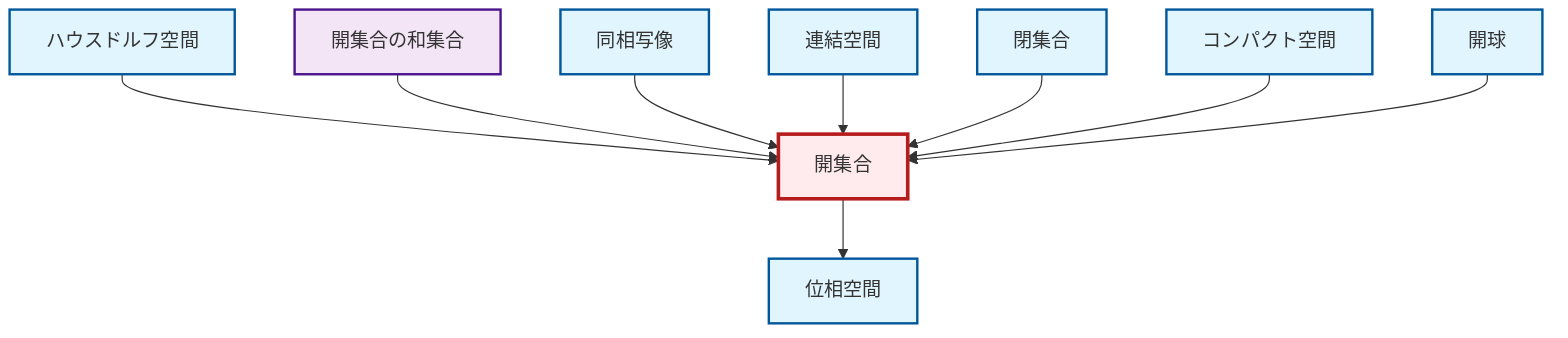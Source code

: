 graph TD
    classDef definition fill:#e1f5fe,stroke:#01579b,stroke-width:2px
    classDef theorem fill:#f3e5f5,stroke:#4a148c,stroke-width:2px
    classDef axiom fill:#fff3e0,stroke:#e65100,stroke-width:2px
    classDef example fill:#e8f5e9,stroke:#1b5e20,stroke-width:2px
    classDef current fill:#ffebee,stroke:#b71c1c,stroke-width:3px
    def-open-set["開集合"]:::definition
    def-connected["連結空間"]:::definition
    def-hausdorff["ハウスドルフ空間"]:::definition
    def-homeomorphism["同相写像"]:::definition
    def-compact["コンパクト空間"]:::definition
    def-open-ball["開球"]:::definition
    def-topological-space["位相空間"]:::definition
    thm-union-open-sets["開集合の和集合"]:::theorem
    def-closed-set["閉集合"]:::definition
    def-hausdorff --> def-open-set
    def-open-set --> def-topological-space
    thm-union-open-sets --> def-open-set
    def-homeomorphism --> def-open-set
    def-connected --> def-open-set
    def-closed-set --> def-open-set
    def-compact --> def-open-set
    def-open-ball --> def-open-set
    class def-open-set current